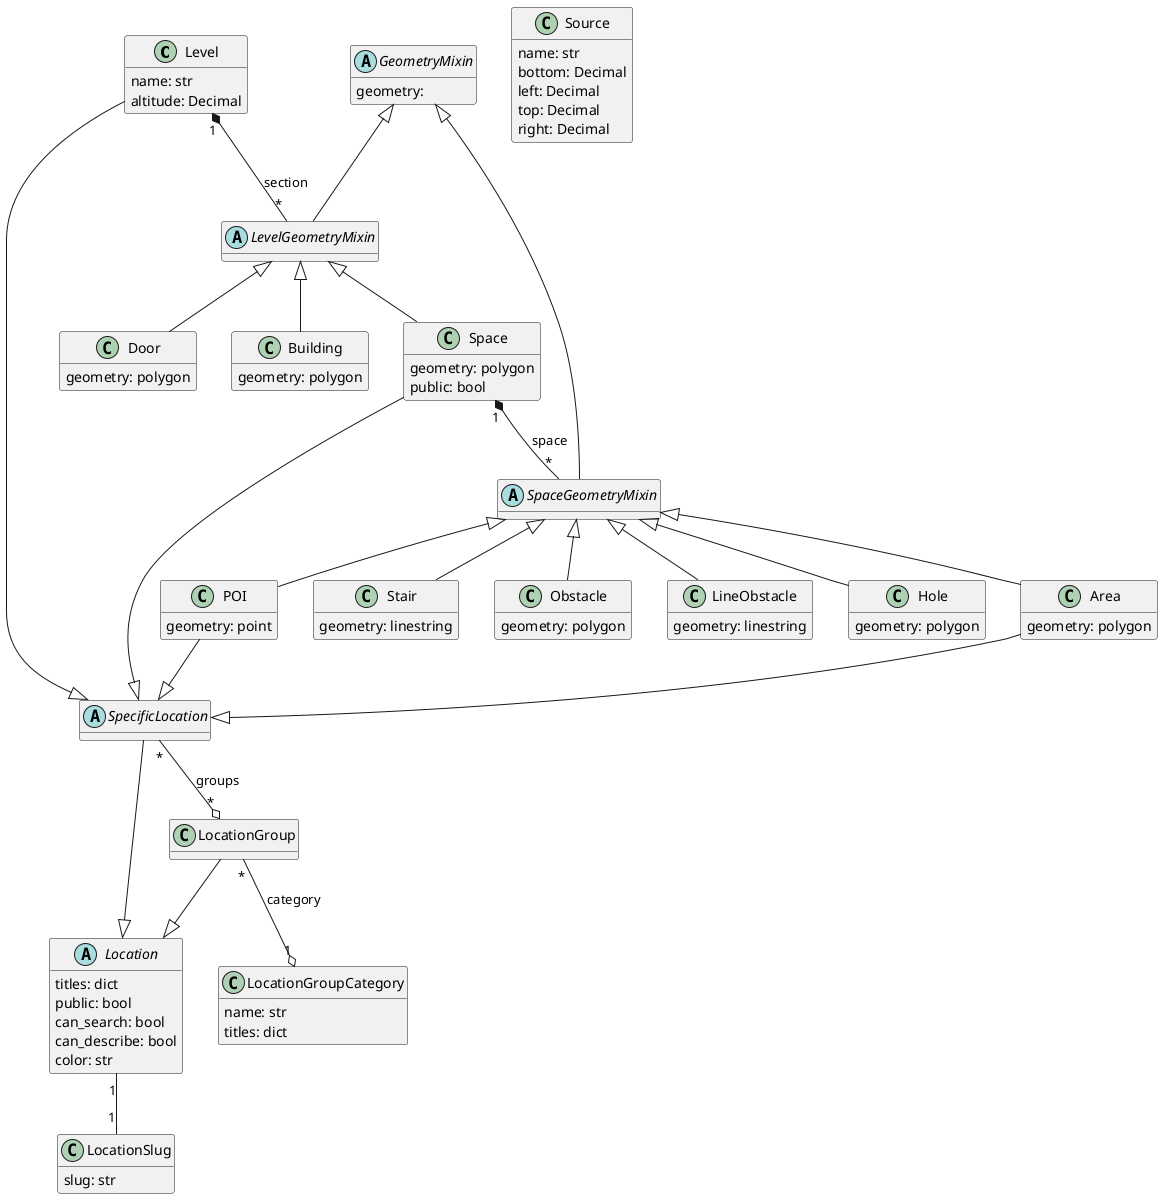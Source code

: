 @startuml
class Level {
    name: str
    altitude: Decimal
}

class Source {
    name: str
    bottom: Decimal
    left: Decimal
    top: Decimal
    right: Decimal
}

abstract class GeometryMixin {
    geometry:
}

abstract class LevelGeometryMixin {
}
GeometryMixin <|-- LevelGeometryMixin
Level "1" *-- "*" LevelGeometryMixin: section

class Building {
    geometry: polygon
}
LevelGeometryMixin <|-- Building

class Space {
    geometry: polygon
    public: bool
}
LevelGeometryMixin <|-- Space

class Door {
    geometry: polygon
}
LevelGeometryMixin <|-- Door

abstract class SpaceGeometryMixin {
}
GeometryMixin <|-- SpaceGeometryMixin
Space "1" *-- "*" SpaceGeometryMixin: space

class Hole {
    geometry: polygon
}
SpaceGeometryMixin <|-- Hole

class Area {
    geometry: polygon
}
SpaceGeometryMixin <|-- Area

class POI {
    geometry: point
}
SpaceGeometryMixin <|-- POI

class Stair {
    geometry: linestring
}
SpaceGeometryMixin <|-- Stair

class Obstacle {
    geometry: polygon
}
SpaceGeometryMixin <|-- Obstacle

class LineObstacle {
    geometry: linestring
}
SpaceGeometryMixin <|-- LineObstacle

abstract class Location {
    titles: dict
    public: bool
    can_search: bool
    can_describe: bool
    color: str
}

abstract class SpecificLocation {

}
SpecificLocation --|> Location
Level --|> SpecificLocation
Space --|> SpecificLocation
Area --|> SpecificLocation
POI --|> SpecificLocation

class LocationGroupCategory {
    name: str
    titles: dict
}

class LocationGroup {

}
LocationGroup --|> Location
SpecificLocation "*" --o "*" LocationGroup: groups
LocationGroup "*" --o "1" LocationGroupCategory: category

class LocationSlug {
    slug: str
}

Location "1" -- "1" LocationSlug

hide methods

@enduml
